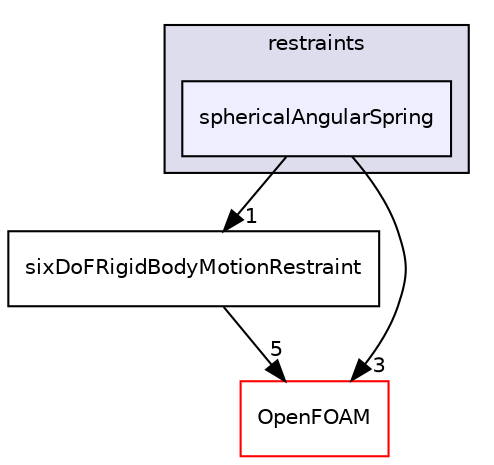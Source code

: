 digraph "src/sixDoFRigidBodyMotion/sixDoFRigidBodyMotion/restraints/sphericalAngularSpring" {
  bgcolor=transparent;
  compound=true
  node [ fontsize="10", fontname="Helvetica"];
  edge [ labelfontsize="10", labelfontname="Helvetica"];
  subgraph clusterdir_72e9e3456c414eac52b3a6275bc6c58e {
    graph [ bgcolor="#ddddee", pencolor="black", label="restraints" fontname="Helvetica", fontsize="10", URL="dir_72e9e3456c414eac52b3a6275bc6c58e.html"]
  dir_9c88e0883347d77f307b52d2efa79644 [shape=box, label="sphericalAngularSpring", style="filled", fillcolor="#eeeeff", pencolor="black", URL="dir_9c88e0883347d77f307b52d2efa79644.html"];
  }
  dir_6e1bc2e36688850bd3aeabb66192bef0 [shape=box label="sixDoFRigidBodyMotionRestraint" URL="dir_6e1bc2e36688850bd3aeabb66192bef0.html"];
  dir_c5473ff19b20e6ec4dfe5c310b3778a8 [shape=box label="OpenFOAM" color="red" URL="dir_c5473ff19b20e6ec4dfe5c310b3778a8.html"];
  dir_6e1bc2e36688850bd3aeabb66192bef0->dir_c5473ff19b20e6ec4dfe5c310b3778a8 [headlabel="5", labeldistance=1.5 headhref="dir_002744_001898.html"];
  dir_9c88e0883347d77f307b52d2efa79644->dir_6e1bc2e36688850bd3aeabb66192bef0 [headlabel="1", labeldistance=1.5 headhref="dir_002745_002744.html"];
  dir_9c88e0883347d77f307b52d2efa79644->dir_c5473ff19b20e6ec4dfe5c310b3778a8 [headlabel="3", labeldistance=1.5 headhref="dir_002745_001898.html"];
}
